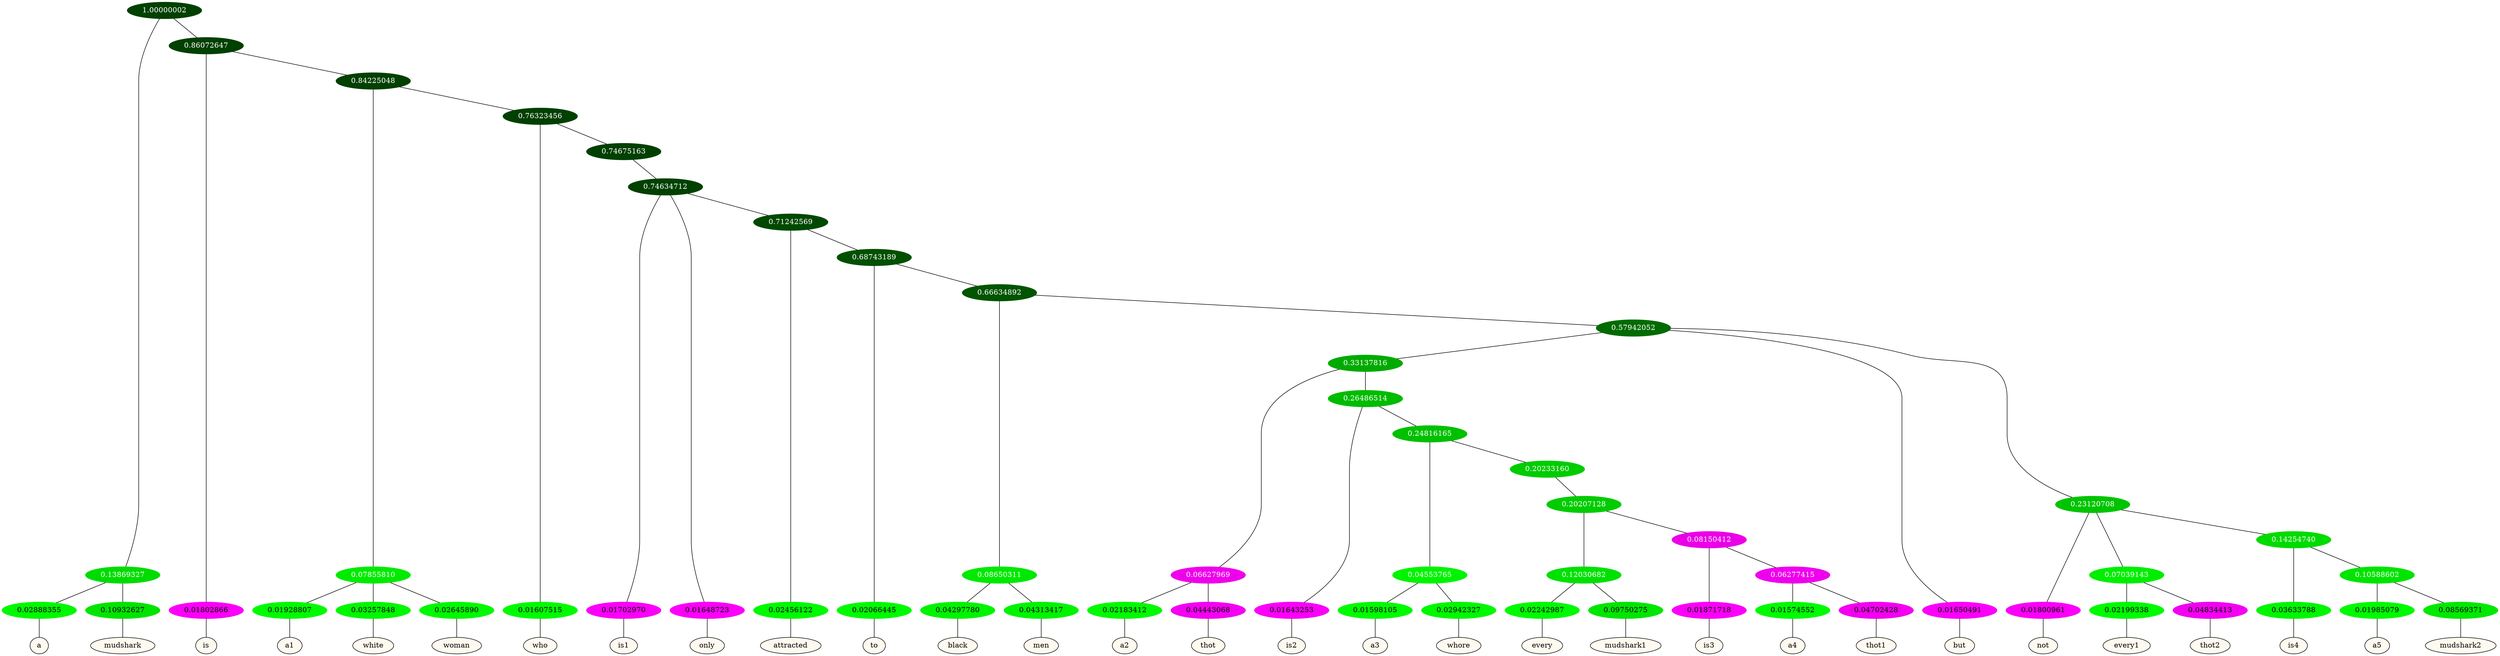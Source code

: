 graph {
	node [format=png height=0.15 nodesep=0.001 ordering=out overlap=prism overlap_scaling=0.01 ranksep=0.001 ratio=0.2 style=filled width=0.15]
	{
		rank=same
		a_w_3 [label=a color=black fillcolor=floralwhite style="filled,solid"]
		a_w_4 [label=mudshark color=black fillcolor=floralwhite style="filled,solid"]
		a_w_5 [label=is color=black fillcolor=floralwhite style="filled,solid"]
		a_w_9 [label=a1 color=black fillcolor=floralwhite style="filled,solid"]
		a_w_10 [label=white color=black fillcolor=floralwhite style="filled,solid"]
		a_w_11 [label=woman color=black fillcolor=floralwhite style="filled,solid"]
		a_w_12 [label=who color=black fillcolor=floralwhite style="filled,solid"]
		a_w_15 [label=is1 color=black fillcolor=floralwhite style="filled,solid"]
		a_w_16 [label=only color=black fillcolor=floralwhite style="filled,solid"]
		a_w_18 [label=attracted color=black fillcolor=floralwhite style="filled,solid"]
		a_w_20 [label=to color=black fillcolor=floralwhite style="filled,solid"]
		a_w_24 [label=black color=black fillcolor=floralwhite style="filled,solid"]
		a_w_25 [label=men color=black fillcolor=floralwhite style="filled,solid"]
		a_w_34 [label=a2 color=black fillcolor=floralwhite style="filled,solid"]
		a_w_35 [label=thot color=black fillcolor=floralwhite style="filled,solid"]
		a_w_36 [label=is2 color=black fillcolor=floralwhite style="filled,solid"]
		a_w_46 [label=a3 color=black fillcolor=floralwhite style="filled,solid"]
		a_w_47 [label=whore color=black fillcolor=floralwhite style="filled,solid"]
		a_w_51 [label=every color=black fillcolor=floralwhite style="filled,solid"]
		a_w_52 [label=mudshark1 color=black fillcolor=floralwhite style="filled,solid"]
		a_w_53 [label=is3 color=black fillcolor=floralwhite style="filled,solid"]
		a_w_55 [label=a4 color=black fillcolor=floralwhite style="filled,solid"]
		a_w_56 [label=thot1 color=black fillcolor=floralwhite style="filled,solid"]
		a_w_27 [label=but color=black fillcolor=floralwhite style="filled,solid"]
		a_w_31 [label=not color=black fillcolor=floralwhite style="filled,solid"]
		a_w_38 [label=every1 color=black fillcolor=floralwhite style="filled,solid"]
		a_w_39 [label=thot2 color=black fillcolor=floralwhite style="filled,solid"]
		a_w_40 [label=is4 color=black fillcolor=floralwhite style="filled,solid"]
		a_w_44 [label=a5 color=black fillcolor=floralwhite style="filled,solid"]
		a_w_45 [label=mudshark2 color=black fillcolor=floralwhite style="filled,solid"]
	}
	a_n_3 -- a_w_3
	a_n_4 -- a_w_4
	a_n_5 -- a_w_5
	a_n_9 -- a_w_9
	a_n_10 -- a_w_10
	a_n_11 -- a_w_11
	a_n_12 -- a_w_12
	a_n_15 -- a_w_15
	a_n_16 -- a_w_16
	a_n_18 -- a_w_18
	a_n_20 -- a_w_20
	a_n_24 -- a_w_24
	a_n_25 -- a_w_25
	a_n_34 -- a_w_34
	a_n_35 -- a_w_35
	a_n_36 -- a_w_36
	a_n_46 -- a_w_46
	a_n_47 -- a_w_47
	a_n_51 -- a_w_51
	a_n_52 -- a_w_52
	a_n_53 -- a_w_53
	a_n_55 -- a_w_55
	a_n_56 -- a_w_56
	a_n_27 -- a_w_27
	a_n_31 -- a_w_31
	a_n_38 -- a_w_38
	a_n_39 -- a_w_39
	a_n_40 -- a_w_40
	a_n_44 -- a_w_44
	a_n_45 -- a_w_45
	{
		rank=same
		a_n_3 [label=0.02888355 color="0.334 1.000 0.971" fontcolor=black]
		a_n_4 [label=0.10932627 color="0.334 1.000 0.891" fontcolor=black]
		a_n_5 [label=0.01802866 color="0.835 1.000 0.982" fontcolor=black]
		a_n_9 [label=0.01928807 color="0.334 1.000 0.981" fontcolor=black]
		a_n_10 [label=0.03257848 color="0.334 1.000 0.967" fontcolor=black]
		a_n_11 [label=0.02645890 color="0.334 1.000 0.974" fontcolor=black]
		a_n_12 [label=0.01607515 color="0.334 1.000 0.984" fontcolor=black]
		a_n_15 [label=0.01702970 color="0.835 1.000 0.983" fontcolor=black]
		a_n_16 [label=0.01648723 color="0.835 1.000 0.984" fontcolor=black]
		a_n_18 [label=0.02456122 color="0.334 1.000 0.975" fontcolor=black]
		a_n_20 [label=0.02066445 color="0.334 1.000 0.979" fontcolor=black]
		a_n_24 [label=0.04297780 color="0.334 1.000 0.957" fontcolor=black]
		a_n_25 [label=0.04313417 color="0.334 1.000 0.957" fontcolor=black]
		a_n_34 [label=0.02183412 color="0.334 1.000 0.978" fontcolor=black]
		a_n_35 [label=0.04443068 color="0.835 1.000 0.956" fontcolor=black]
		a_n_36 [label=0.01643253 color="0.835 1.000 0.984" fontcolor=black]
		a_n_46 [label=0.01598105 color="0.334 1.000 0.984" fontcolor=black]
		a_n_47 [label=0.02942327 color="0.334 1.000 0.971" fontcolor=black]
		a_n_51 [label=0.02242987 color="0.334 1.000 0.978" fontcolor=black]
		a_n_52 [label=0.09750275 color="0.334 1.000 0.902" fontcolor=black]
		a_n_53 [label=0.01871718 color="0.835 1.000 0.981" fontcolor=black]
		a_n_55 [label=0.01574552 color="0.334 1.000 0.984" fontcolor=black]
		a_n_56 [label=0.04702428 color="0.835 1.000 0.953" fontcolor=black]
		a_n_27 [label=0.01650491 color="0.835 1.000 0.983" fontcolor=black]
		a_n_31 [label=0.01800961 color="0.835 1.000 0.982" fontcolor=black]
		a_n_38 [label=0.02199338 color="0.334 1.000 0.978" fontcolor=black]
		a_n_39 [label=0.04834413 color="0.835 1.000 0.952" fontcolor=black]
		a_n_40 [label=0.03633788 color="0.334 1.000 0.964" fontcolor=black]
		a_n_44 [label=0.01985079 color="0.334 1.000 0.980" fontcolor=black]
		a_n_45 [label=0.08569371 color="0.334 1.000 0.914" fontcolor=black]
	}
	a_n_0 [label=1.00000002 color="0.334 1.000 0.250" fontcolor=grey99]
	a_n_1 [label=0.13869327 color="0.334 1.000 0.861" fontcolor=grey99]
	a_n_0 -- a_n_1
	a_n_2 [label=0.86072647 color="0.334 1.000 0.250" fontcolor=grey99]
	a_n_0 -- a_n_2
	a_n_1 -- a_n_3
	a_n_1 -- a_n_4
	a_n_2 -- a_n_5
	a_n_6 [label=0.84225048 color="0.334 1.000 0.250" fontcolor=grey99]
	a_n_2 -- a_n_6
	a_n_7 [label=0.07855810 color="0.334 1.000 0.921" fontcolor=grey99]
	a_n_6 -- a_n_7
	a_n_8 [label=0.76323456 color="0.334 1.000 0.250" fontcolor=grey99]
	a_n_6 -- a_n_8
	a_n_7 -- a_n_9
	a_n_7 -- a_n_10
	a_n_7 -- a_n_11
	a_n_8 -- a_n_12
	a_n_13 [label=0.74675163 color="0.334 1.000 0.253" fontcolor=grey99]
	a_n_8 -- a_n_13
	a_n_14 [label=0.74634712 color="0.334 1.000 0.254" fontcolor=grey99]
	a_n_13 -- a_n_14
	a_n_14 -- a_n_15
	a_n_14 -- a_n_16
	a_n_17 [label=0.71242569 color="0.334 1.000 0.288" fontcolor=grey99]
	a_n_14 -- a_n_17
	a_n_17 -- a_n_18
	a_n_19 [label=0.68743189 color="0.334 1.000 0.313" fontcolor=grey99]
	a_n_17 -- a_n_19
	a_n_19 -- a_n_20
	a_n_21 [label=0.66634892 color="0.334 1.000 0.334" fontcolor=grey99]
	a_n_19 -- a_n_21
	a_n_22 [label=0.08650311 color="0.334 1.000 0.913" fontcolor=grey99]
	a_n_21 -- a_n_22
	a_n_23 [label=0.57942052 color="0.334 1.000 0.421" fontcolor=grey99]
	a_n_21 -- a_n_23
	a_n_22 -- a_n_24
	a_n_22 -- a_n_25
	a_n_26 [label=0.33137816 color="0.334 1.000 0.669" fontcolor=grey99]
	a_n_23 -- a_n_26
	a_n_23 -- a_n_27
	a_n_28 [label=0.23120708 color="0.334 1.000 0.769" fontcolor=grey99]
	a_n_23 -- a_n_28
	a_n_29 [label=0.06627969 color="0.835 1.000 0.934" fontcolor=grey99]
	a_n_26 -- a_n_29
	a_n_30 [label=0.26486514 color="0.334 1.000 0.735" fontcolor=grey99]
	a_n_26 -- a_n_30
	a_n_28 -- a_n_31
	a_n_32 [label=0.07039143 color="0.334 1.000 0.930" fontcolor=grey99]
	a_n_28 -- a_n_32
	a_n_33 [label=0.14254740 color="0.334 1.000 0.857" fontcolor=grey99]
	a_n_28 -- a_n_33
	a_n_29 -- a_n_34
	a_n_29 -- a_n_35
	a_n_30 -- a_n_36
	a_n_37 [label=0.24816165 color="0.334 1.000 0.752" fontcolor=grey99]
	a_n_30 -- a_n_37
	a_n_32 -- a_n_38
	a_n_32 -- a_n_39
	a_n_33 -- a_n_40
	a_n_41 [label=0.10588602 color="0.334 1.000 0.894" fontcolor=grey99]
	a_n_33 -- a_n_41
	a_n_42 [label=0.04553765 color="0.334 1.000 0.954" fontcolor=grey99]
	a_n_37 -- a_n_42
	a_n_43 [label=0.20233160 color="0.334 1.000 0.798" fontcolor=grey99]
	a_n_37 -- a_n_43
	a_n_41 -- a_n_44
	a_n_41 -- a_n_45
	a_n_42 -- a_n_46
	a_n_42 -- a_n_47
	a_n_48 [label=0.20207128 color="0.334 1.000 0.798" fontcolor=grey99]
	a_n_43 -- a_n_48
	a_n_49 [label=0.12030682 color="0.334 1.000 0.880" fontcolor=grey99]
	a_n_48 -- a_n_49
	a_n_50 [label=0.08150412 color="0.835 1.000 0.918" fontcolor=grey99]
	a_n_48 -- a_n_50
	a_n_49 -- a_n_51
	a_n_49 -- a_n_52
	a_n_50 -- a_n_53
	a_n_54 [label=0.06277415 color="0.835 1.000 0.937" fontcolor=grey99]
	a_n_50 -- a_n_54
	a_n_54 -- a_n_55
	a_n_54 -- a_n_56
}
